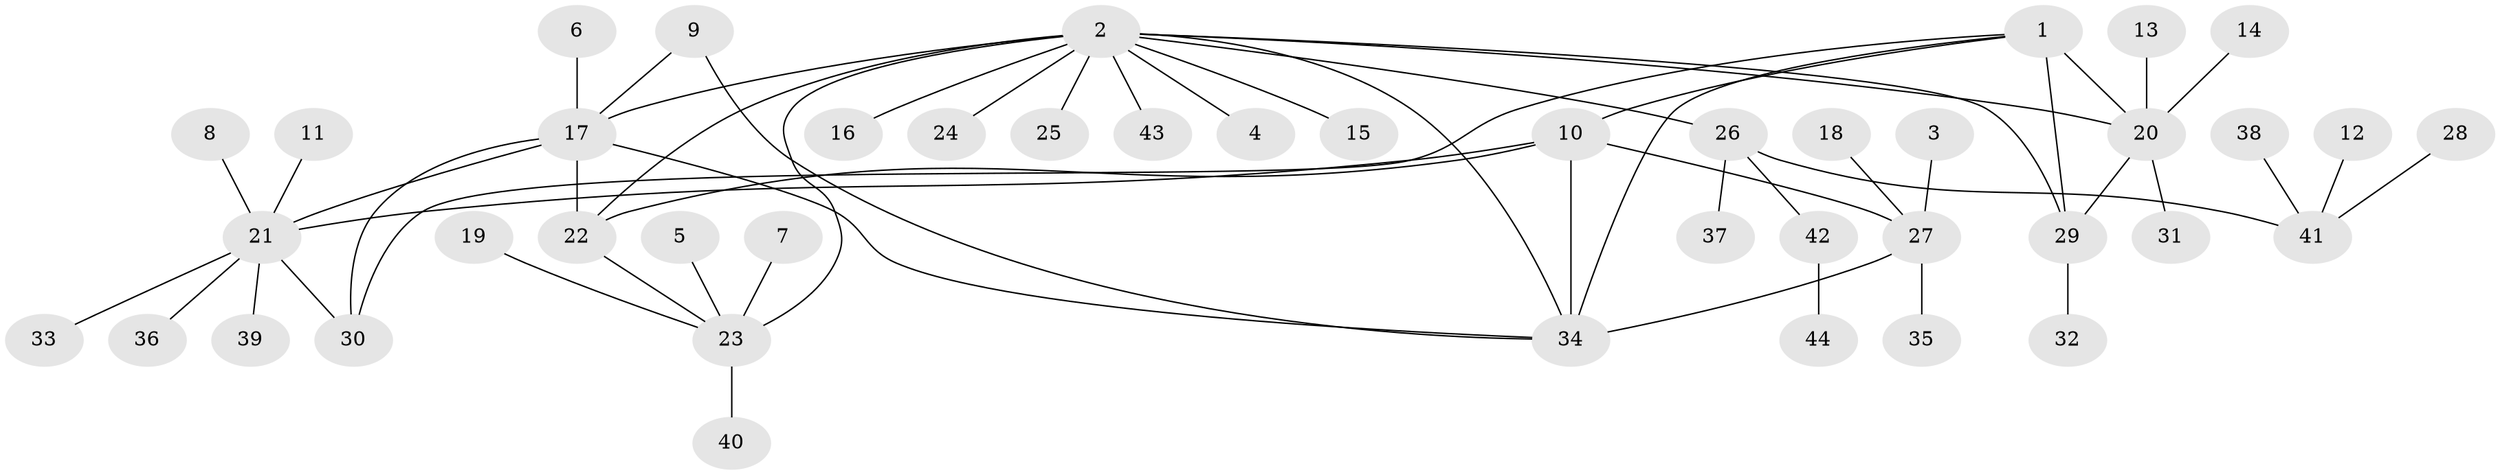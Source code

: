 // original degree distribution, {3: 0.05747126436781609, 11: 0.011494252873563218, 9: 0.04597701149425287, 7: 0.04597701149425287, 6: 0.022988505747126436, 10: 0.011494252873563218, 5: 0.04597701149425287, 4: 0.04597701149425287, 1: 0.5747126436781609, 2: 0.13793103448275862}
// Generated by graph-tools (version 1.1) at 2025/26/03/09/25 03:26:45]
// undirected, 44 vertices, 56 edges
graph export_dot {
graph [start="1"]
  node [color=gray90,style=filled];
  1;
  2;
  3;
  4;
  5;
  6;
  7;
  8;
  9;
  10;
  11;
  12;
  13;
  14;
  15;
  16;
  17;
  18;
  19;
  20;
  21;
  22;
  23;
  24;
  25;
  26;
  27;
  28;
  29;
  30;
  31;
  32;
  33;
  34;
  35;
  36;
  37;
  38;
  39;
  40;
  41;
  42;
  43;
  44;
  1 -- 10 [weight=1.0];
  1 -- 20 [weight=2.0];
  1 -- 29 [weight=2.0];
  1 -- 30 [weight=1.0];
  1 -- 34 [weight=1.0];
  2 -- 4 [weight=1.0];
  2 -- 15 [weight=1.0];
  2 -- 16 [weight=1.0];
  2 -- 17 [weight=2.0];
  2 -- 20 [weight=1.0];
  2 -- 22 [weight=2.0];
  2 -- 23 [weight=2.0];
  2 -- 24 [weight=1.0];
  2 -- 25 [weight=1.0];
  2 -- 26 [weight=3.0];
  2 -- 29 [weight=1.0];
  2 -- 34 [weight=1.0];
  2 -- 43 [weight=1.0];
  3 -- 27 [weight=1.0];
  5 -- 23 [weight=1.0];
  6 -- 17 [weight=1.0];
  7 -- 23 [weight=1.0];
  8 -- 21 [weight=1.0];
  9 -- 17 [weight=1.0];
  9 -- 34 [weight=1.0];
  10 -- 21 [weight=1.0];
  10 -- 22 [weight=1.0];
  10 -- 27 [weight=2.0];
  10 -- 34 [weight=2.0];
  11 -- 21 [weight=1.0];
  12 -- 41 [weight=1.0];
  13 -- 20 [weight=1.0];
  14 -- 20 [weight=1.0];
  17 -- 21 [weight=1.0];
  17 -- 22 [weight=1.0];
  17 -- 30 [weight=2.0];
  17 -- 34 [weight=1.0];
  18 -- 27 [weight=1.0];
  19 -- 23 [weight=1.0];
  20 -- 29 [weight=1.0];
  20 -- 31 [weight=1.0];
  21 -- 30 [weight=2.0];
  21 -- 33 [weight=1.0];
  21 -- 36 [weight=1.0];
  21 -- 39 [weight=1.0];
  22 -- 23 [weight=1.0];
  23 -- 40 [weight=1.0];
  26 -- 37 [weight=1.0];
  26 -- 41 [weight=1.0];
  26 -- 42 [weight=1.0];
  27 -- 34 [weight=1.0];
  27 -- 35 [weight=1.0];
  28 -- 41 [weight=1.0];
  29 -- 32 [weight=1.0];
  38 -- 41 [weight=1.0];
  42 -- 44 [weight=1.0];
}
